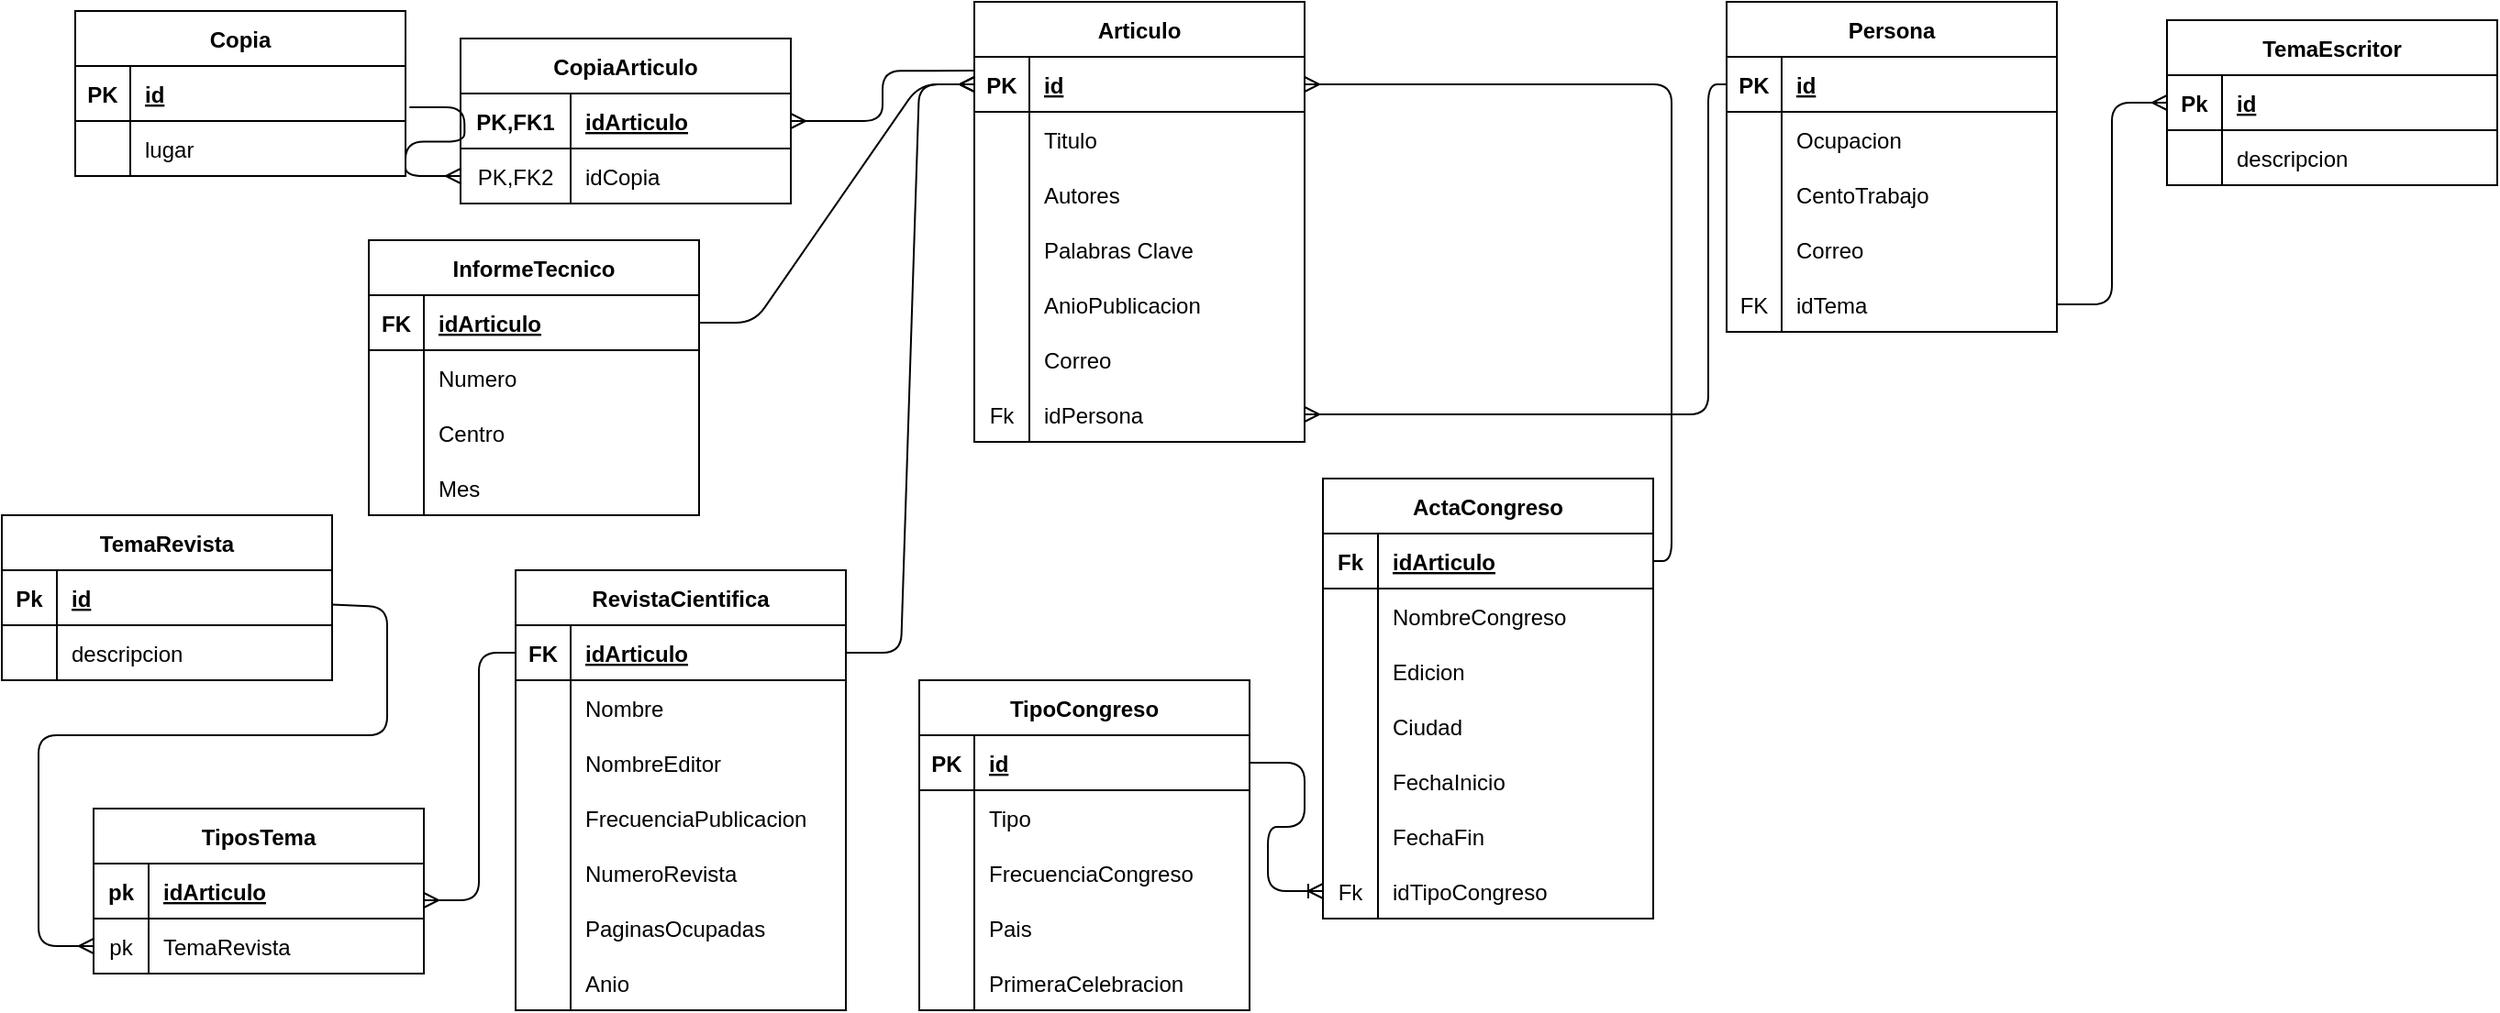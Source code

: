 <mxfile version="14.4.3" type="device"><diagram id="6yNn-gwP9U5N-TmeLgCC" name="Page-1"><mxGraphModel dx="1529" dy="793" grid="1" gridSize="10" guides="1" tooltips="1" connect="1" arrows="1" fold="1" page="1" pageScale="1" pageWidth="827" pageHeight="1169" math="0" shadow="0"><root><mxCell id="0"/><mxCell id="1" parent="0"/><mxCell id="gAGsZ-pXyZWTc2a7Zy4--1" value="Copia" style="shape=table;startSize=30;container=1;collapsible=1;childLayout=tableLayout;fixedRows=1;rowLines=0;fontStyle=1;align=center;resizeLast=1;" parent="1" vertex="1"><mxGeometry x="-60" y="85" width="180" height="90" as="geometry"/></mxCell><mxCell id="gAGsZ-pXyZWTc2a7Zy4--2" value="" style="shape=partialRectangle;collapsible=0;dropTarget=0;pointerEvents=0;fillColor=none;top=0;left=0;bottom=1;right=0;points=[[0,0.5],[1,0.5]];portConstraint=eastwest;" parent="gAGsZ-pXyZWTc2a7Zy4--1" vertex="1"><mxGeometry y="30" width="180" height="30" as="geometry"/></mxCell><mxCell id="gAGsZ-pXyZWTc2a7Zy4--3" value="PK" style="shape=partialRectangle;connectable=0;fillColor=none;top=0;left=0;bottom=0;right=0;fontStyle=1;overflow=hidden;" parent="gAGsZ-pXyZWTc2a7Zy4--2" vertex="1"><mxGeometry width="30" height="30" as="geometry"/></mxCell><mxCell id="gAGsZ-pXyZWTc2a7Zy4--4" value="id" style="shape=partialRectangle;connectable=0;fillColor=none;top=0;left=0;bottom=0;right=0;align=left;spacingLeft=6;fontStyle=5;overflow=hidden;" parent="gAGsZ-pXyZWTc2a7Zy4--2" vertex="1"><mxGeometry x="30" width="150" height="30" as="geometry"/></mxCell><mxCell id="gAGsZ-pXyZWTc2a7Zy4--5" value="" style="shape=partialRectangle;collapsible=0;dropTarget=0;pointerEvents=0;fillColor=none;top=0;left=0;bottom=0;right=0;points=[[0,0.5],[1,0.5]];portConstraint=eastwest;" parent="gAGsZ-pXyZWTc2a7Zy4--1" vertex="1"><mxGeometry y="60" width="180" height="30" as="geometry"/></mxCell><mxCell id="gAGsZ-pXyZWTc2a7Zy4--6" value="" style="shape=partialRectangle;connectable=0;fillColor=none;top=0;left=0;bottom=0;right=0;editable=1;overflow=hidden;" parent="gAGsZ-pXyZWTc2a7Zy4--5" vertex="1"><mxGeometry width="30" height="30" as="geometry"/></mxCell><mxCell id="gAGsZ-pXyZWTc2a7Zy4--7" value="lugar" style="shape=partialRectangle;connectable=0;fillColor=none;top=0;left=0;bottom=0;right=0;align=left;spacingLeft=6;overflow=hidden;" parent="gAGsZ-pXyZWTc2a7Zy4--5" vertex="1"><mxGeometry x="30" width="150" height="30" as="geometry"/></mxCell><mxCell id="gAGsZ-pXyZWTc2a7Zy4--27" value="Articulo" style="shape=table;startSize=30;container=1;collapsible=1;childLayout=tableLayout;fixedRows=1;rowLines=0;fontStyle=1;align=center;resizeLast=1;" parent="1" vertex="1"><mxGeometry x="430" y="80" width="180" height="240" as="geometry"/></mxCell><mxCell id="gAGsZ-pXyZWTc2a7Zy4--28" value="" style="shape=partialRectangle;collapsible=0;dropTarget=0;pointerEvents=0;fillColor=none;top=0;left=0;bottom=1;right=0;points=[[0,0.5],[1,0.5]];portConstraint=eastwest;" parent="gAGsZ-pXyZWTc2a7Zy4--27" vertex="1"><mxGeometry y="30" width="180" height="30" as="geometry"/></mxCell><mxCell id="gAGsZ-pXyZWTc2a7Zy4--29" value="PK" style="shape=partialRectangle;connectable=0;fillColor=none;top=0;left=0;bottom=0;right=0;fontStyle=1;overflow=hidden;" parent="gAGsZ-pXyZWTc2a7Zy4--28" vertex="1"><mxGeometry width="30" height="30" as="geometry"/></mxCell><mxCell id="gAGsZ-pXyZWTc2a7Zy4--30" value="id" style="shape=partialRectangle;connectable=0;fillColor=none;top=0;left=0;bottom=0;right=0;align=left;spacingLeft=6;fontStyle=5;overflow=hidden;" parent="gAGsZ-pXyZWTc2a7Zy4--28" vertex="1"><mxGeometry x="30" width="150" height="30" as="geometry"/></mxCell><mxCell id="gAGsZ-pXyZWTc2a7Zy4--31" value="" style="shape=partialRectangle;collapsible=0;dropTarget=0;pointerEvents=0;fillColor=none;top=0;left=0;bottom=0;right=0;points=[[0,0.5],[1,0.5]];portConstraint=eastwest;" parent="gAGsZ-pXyZWTc2a7Zy4--27" vertex="1"><mxGeometry y="60" width="180" height="30" as="geometry"/></mxCell><mxCell id="gAGsZ-pXyZWTc2a7Zy4--32" value="" style="shape=partialRectangle;connectable=0;fillColor=none;top=0;left=0;bottom=0;right=0;editable=1;overflow=hidden;" parent="gAGsZ-pXyZWTc2a7Zy4--31" vertex="1"><mxGeometry width="30" height="30" as="geometry"/></mxCell><mxCell id="gAGsZ-pXyZWTc2a7Zy4--33" value="Titulo" style="shape=partialRectangle;connectable=0;fillColor=none;top=0;left=0;bottom=0;right=0;align=left;spacingLeft=6;overflow=hidden;" parent="gAGsZ-pXyZWTc2a7Zy4--31" vertex="1"><mxGeometry x="30" width="150" height="30" as="geometry"/></mxCell><mxCell id="gAGsZ-pXyZWTc2a7Zy4--34" value="" style="shape=partialRectangle;collapsible=0;dropTarget=0;pointerEvents=0;fillColor=none;top=0;left=0;bottom=0;right=0;points=[[0,0.5],[1,0.5]];portConstraint=eastwest;" parent="gAGsZ-pXyZWTc2a7Zy4--27" vertex="1"><mxGeometry y="90" width="180" height="30" as="geometry"/></mxCell><mxCell id="gAGsZ-pXyZWTc2a7Zy4--35" value="" style="shape=partialRectangle;connectable=0;fillColor=none;top=0;left=0;bottom=0;right=0;editable=1;overflow=hidden;" parent="gAGsZ-pXyZWTc2a7Zy4--34" vertex="1"><mxGeometry width="30" height="30" as="geometry"/></mxCell><mxCell id="gAGsZ-pXyZWTc2a7Zy4--36" value="Autores" style="shape=partialRectangle;connectable=0;fillColor=none;top=0;left=0;bottom=0;right=0;align=left;spacingLeft=6;overflow=hidden;" parent="gAGsZ-pXyZWTc2a7Zy4--34" vertex="1"><mxGeometry x="30" width="150" height="30" as="geometry"/></mxCell><mxCell id="gAGsZ-pXyZWTc2a7Zy4--37" value="" style="shape=partialRectangle;collapsible=0;dropTarget=0;pointerEvents=0;fillColor=none;top=0;left=0;bottom=0;right=0;points=[[0,0.5],[1,0.5]];portConstraint=eastwest;" parent="gAGsZ-pXyZWTc2a7Zy4--27" vertex="1"><mxGeometry y="120" width="180" height="30" as="geometry"/></mxCell><mxCell id="gAGsZ-pXyZWTc2a7Zy4--38" value="" style="shape=partialRectangle;connectable=0;fillColor=none;top=0;left=0;bottom=0;right=0;editable=1;overflow=hidden;" parent="gAGsZ-pXyZWTc2a7Zy4--37" vertex="1"><mxGeometry width="30" height="30" as="geometry"/></mxCell><object label="Palabras Clave" BOIKOT="" id="gAGsZ-pXyZWTc2a7Zy4--39"><mxCell style="shape=partialRectangle;connectable=0;fillColor=none;top=0;left=0;bottom=0;right=0;align=left;spacingLeft=6;overflow=hidden;" parent="gAGsZ-pXyZWTc2a7Zy4--37" vertex="1"><mxGeometry x="30" width="150" height="30" as="geometry"/></mxCell></object><mxCell id="gAGsZ-pXyZWTc2a7Zy4--47" value="" style="shape=partialRectangle;collapsible=0;dropTarget=0;pointerEvents=0;fillColor=none;top=0;left=0;bottom=0;right=0;points=[[0,0.5],[1,0.5]];portConstraint=eastwest;" parent="gAGsZ-pXyZWTc2a7Zy4--27" vertex="1"><mxGeometry y="150" width="180" height="30" as="geometry"/></mxCell><mxCell id="gAGsZ-pXyZWTc2a7Zy4--48" value="" style="shape=partialRectangle;connectable=0;fillColor=none;top=0;left=0;bottom=0;right=0;editable=1;overflow=hidden;" parent="gAGsZ-pXyZWTc2a7Zy4--47" vertex="1"><mxGeometry width="30" height="30" as="geometry"/></mxCell><object label="AnioPublicacion" BOIKOT="" id="gAGsZ-pXyZWTc2a7Zy4--49"><mxCell style="shape=partialRectangle;connectable=0;fillColor=none;top=0;left=0;bottom=0;right=0;align=left;spacingLeft=6;overflow=hidden;" parent="gAGsZ-pXyZWTc2a7Zy4--47" vertex="1"><mxGeometry x="30" width="150" height="30" as="geometry"/></mxCell></object><mxCell id="gAGsZ-pXyZWTc2a7Zy4--50" value="" style="shape=partialRectangle;collapsible=0;dropTarget=0;pointerEvents=0;fillColor=none;top=0;left=0;bottom=0;right=0;points=[[0,0.5],[1,0.5]];portConstraint=eastwest;" parent="gAGsZ-pXyZWTc2a7Zy4--27" vertex="1"><mxGeometry y="180" width="180" height="30" as="geometry"/></mxCell><mxCell id="gAGsZ-pXyZWTc2a7Zy4--51" value="" style="shape=partialRectangle;connectable=0;fillColor=none;top=0;left=0;bottom=0;right=0;editable=1;overflow=hidden;" parent="gAGsZ-pXyZWTc2a7Zy4--50" vertex="1"><mxGeometry width="30" height="30" as="geometry"/></mxCell><object label="Correo" BOIKOT="" id="gAGsZ-pXyZWTc2a7Zy4--52"><mxCell style="shape=partialRectangle;connectable=0;fillColor=none;top=0;left=0;bottom=0;right=0;align=left;spacingLeft=6;overflow=hidden;" parent="gAGsZ-pXyZWTc2a7Zy4--50" vertex="1"><mxGeometry x="30" width="150" height="30" as="geometry"/></mxCell></object><mxCell id="gAGsZ-pXyZWTc2a7Zy4--53" value="" style="shape=partialRectangle;collapsible=0;dropTarget=0;pointerEvents=0;fillColor=none;top=0;left=0;bottom=0;right=0;points=[[0,0.5],[1,0.5]];portConstraint=eastwest;" parent="gAGsZ-pXyZWTc2a7Zy4--27" vertex="1"><mxGeometry y="210" width="180" height="30" as="geometry"/></mxCell><mxCell id="gAGsZ-pXyZWTc2a7Zy4--54" value="Fk" style="shape=partialRectangle;connectable=0;fillColor=none;top=0;left=0;bottom=0;right=0;editable=1;overflow=hidden;" parent="gAGsZ-pXyZWTc2a7Zy4--53" vertex="1"><mxGeometry width="30" height="30" as="geometry"/></mxCell><object label="idPersona" BOIKOT="" id="gAGsZ-pXyZWTc2a7Zy4--55"><mxCell style="shape=partialRectangle;connectable=0;fillColor=none;top=0;left=0;bottom=0;right=0;align=left;spacingLeft=6;overflow=hidden;" parent="gAGsZ-pXyZWTc2a7Zy4--53" vertex="1"><mxGeometry x="30" width="150" height="30" as="geometry"/></mxCell></object><mxCell id="gAGsZ-pXyZWTc2a7Zy4--57" value="ActaCongreso" style="shape=table;startSize=30;container=1;collapsible=1;childLayout=tableLayout;fixedRows=1;rowLines=0;fontStyle=1;align=center;resizeLast=1;" parent="1" vertex="1"><mxGeometry x="620" y="340" width="180" height="240" as="geometry"/></mxCell><mxCell id="gAGsZ-pXyZWTc2a7Zy4--58" value="" style="shape=partialRectangle;collapsible=0;dropTarget=0;pointerEvents=0;fillColor=none;top=0;left=0;bottom=1;right=0;points=[[0,0.5],[1,0.5]];portConstraint=eastwest;" parent="gAGsZ-pXyZWTc2a7Zy4--57" vertex="1"><mxGeometry y="30" width="180" height="30" as="geometry"/></mxCell><mxCell id="gAGsZ-pXyZWTc2a7Zy4--59" value="Fk" style="shape=partialRectangle;connectable=0;fillColor=none;top=0;left=0;bottom=0;right=0;fontStyle=1;overflow=hidden;" parent="gAGsZ-pXyZWTc2a7Zy4--58" vertex="1"><mxGeometry width="30" height="30" as="geometry"/></mxCell><mxCell id="gAGsZ-pXyZWTc2a7Zy4--60" value="idArticulo" style="shape=partialRectangle;connectable=0;fillColor=none;top=0;left=0;bottom=0;right=0;align=left;spacingLeft=6;fontStyle=5;overflow=hidden;" parent="gAGsZ-pXyZWTc2a7Zy4--58" vertex="1"><mxGeometry x="30" width="150" height="30" as="geometry"/></mxCell><mxCell id="gAGsZ-pXyZWTc2a7Zy4--61" value="" style="shape=partialRectangle;collapsible=0;dropTarget=0;pointerEvents=0;fillColor=none;top=0;left=0;bottom=0;right=0;points=[[0,0.5],[1,0.5]];portConstraint=eastwest;" parent="gAGsZ-pXyZWTc2a7Zy4--57" vertex="1"><mxGeometry y="60" width="180" height="30" as="geometry"/></mxCell><mxCell id="gAGsZ-pXyZWTc2a7Zy4--62" value="" style="shape=partialRectangle;connectable=0;fillColor=none;top=0;left=0;bottom=0;right=0;editable=1;overflow=hidden;" parent="gAGsZ-pXyZWTc2a7Zy4--61" vertex="1"><mxGeometry width="30" height="30" as="geometry"/></mxCell><mxCell id="gAGsZ-pXyZWTc2a7Zy4--63" value="NombreCongreso" style="shape=partialRectangle;connectable=0;fillColor=none;top=0;left=0;bottom=0;right=0;align=left;spacingLeft=6;overflow=hidden;" parent="gAGsZ-pXyZWTc2a7Zy4--61" vertex="1"><mxGeometry x="30" width="150" height="30" as="geometry"/></mxCell><mxCell id="gAGsZ-pXyZWTc2a7Zy4--64" value="" style="shape=partialRectangle;collapsible=0;dropTarget=0;pointerEvents=0;fillColor=none;top=0;left=0;bottom=0;right=0;points=[[0,0.5],[1,0.5]];portConstraint=eastwest;" parent="gAGsZ-pXyZWTc2a7Zy4--57" vertex="1"><mxGeometry y="90" width="180" height="30" as="geometry"/></mxCell><mxCell id="gAGsZ-pXyZWTc2a7Zy4--65" value="" style="shape=partialRectangle;connectable=0;fillColor=none;top=0;left=0;bottom=0;right=0;editable=1;overflow=hidden;" parent="gAGsZ-pXyZWTc2a7Zy4--64" vertex="1"><mxGeometry width="30" height="30" as="geometry"/></mxCell><mxCell id="gAGsZ-pXyZWTc2a7Zy4--66" value="Edicion" style="shape=partialRectangle;connectable=0;fillColor=none;top=0;left=0;bottom=0;right=0;align=left;spacingLeft=6;overflow=hidden;" parent="gAGsZ-pXyZWTc2a7Zy4--64" vertex="1"><mxGeometry x="30" width="150" height="30" as="geometry"/></mxCell><mxCell id="gAGsZ-pXyZWTc2a7Zy4--67" value="" style="shape=partialRectangle;collapsible=0;dropTarget=0;pointerEvents=0;fillColor=none;top=0;left=0;bottom=0;right=0;points=[[0,0.5],[1,0.5]];portConstraint=eastwest;" parent="gAGsZ-pXyZWTc2a7Zy4--57" vertex="1"><mxGeometry y="120" width="180" height="30" as="geometry"/></mxCell><mxCell id="gAGsZ-pXyZWTc2a7Zy4--68" value="" style="shape=partialRectangle;connectable=0;fillColor=none;top=0;left=0;bottom=0;right=0;editable=1;overflow=hidden;" parent="gAGsZ-pXyZWTc2a7Zy4--67" vertex="1"><mxGeometry width="30" height="30" as="geometry"/></mxCell><object label="Ciudad" BOIKOT="" id="gAGsZ-pXyZWTc2a7Zy4--69"><mxCell style="shape=partialRectangle;connectable=0;fillColor=none;top=0;left=0;bottom=0;right=0;align=left;spacingLeft=6;overflow=hidden;" parent="gAGsZ-pXyZWTc2a7Zy4--67" vertex="1"><mxGeometry x="30" width="150" height="30" as="geometry"/></mxCell></object><mxCell id="gAGsZ-pXyZWTc2a7Zy4--70" value="" style="shape=partialRectangle;collapsible=0;dropTarget=0;pointerEvents=0;fillColor=none;top=0;left=0;bottom=0;right=0;points=[[0,0.5],[1,0.5]];portConstraint=eastwest;" parent="gAGsZ-pXyZWTc2a7Zy4--57" vertex="1"><mxGeometry y="150" width="180" height="30" as="geometry"/></mxCell><mxCell id="gAGsZ-pXyZWTc2a7Zy4--71" value="" style="shape=partialRectangle;connectable=0;fillColor=none;top=0;left=0;bottom=0;right=0;editable=1;overflow=hidden;" parent="gAGsZ-pXyZWTc2a7Zy4--70" vertex="1"><mxGeometry width="30" height="30" as="geometry"/></mxCell><object label="FechaInicio" BOIKOT="" id="gAGsZ-pXyZWTc2a7Zy4--72"><mxCell style="shape=partialRectangle;connectable=0;fillColor=none;top=0;left=0;bottom=0;right=0;align=left;spacingLeft=6;overflow=hidden;" parent="gAGsZ-pXyZWTc2a7Zy4--70" vertex="1"><mxGeometry x="30" width="150" height="30" as="geometry"/></mxCell></object><mxCell id="gAGsZ-pXyZWTc2a7Zy4--73" value="" style="shape=partialRectangle;collapsible=0;dropTarget=0;pointerEvents=0;fillColor=none;top=0;left=0;bottom=0;right=0;points=[[0,0.5],[1,0.5]];portConstraint=eastwest;" parent="gAGsZ-pXyZWTc2a7Zy4--57" vertex="1"><mxGeometry y="180" width="180" height="30" as="geometry"/></mxCell><mxCell id="gAGsZ-pXyZWTc2a7Zy4--74" value="" style="shape=partialRectangle;connectable=0;fillColor=none;top=0;left=0;bottom=0;right=0;editable=1;overflow=hidden;" parent="gAGsZ-pXyZWTc2a7Zy4--73" vertex="1"><mxGeometry width="30" height="30" as="geometry"/></mxCell><object label="FechaFin" BOIKOT="" id="gAGsZ-pXyZWTc2a7Zy4--75"><mxCell style="shape=partialRectangle;connectable=0;fillColor=none;top=0;left=0;bottom=0;right=0;align=left;spacingLeft=6;overflow=hidden;" parent="gAGsZ-pXyZWTc2a7Zy4--73" vertex="1"><mxGeometry x="30" width="150" height="30" as="geometry"/></mxCell></object><mxCell id="gAGsZ-pXyZWTc2a7Zy4--76" value="" style="shape=partialRectangle;collapsible=0;dropTarget=0;pointerEvents=0;fillColor=none;top=0;left=0;bottom=0;right=0;points=[[0,0.5],[1,0.5]];portConstraint=eastwest;" parent="gAGsZ-pXyZWTc2a7Zy4--57" vertex="1"><mxGeometry y="210" width="180" height="30" as="geometry"/></mxCell><mxCell id="gAGsZ-pXyZWTc2a7Zy4--77" value="Fk" style="shape=partialRectangle;connectable=0;fillColor=none;top=0;left=0;bottom=0;right=0;editable=1;overflow=hidden;" parent="gAGsZ-pXyZWTc2a7Zy4--76" vertex="1"><mxGeometry width="30" height="30" as="geometry"/></mxCell><object label="idTipoCongreso" BOIKOT="" id="gAGsZ-pXyZWTc2a7Zy4--78"><mxCell style="shape=partialRectangle;connectable=0;fillColor=none;top=0;left=0;bottom=0;right=0;align=left;spacingLeft=6;overflow=hidden;" parent="gAGsZ-pXyZWTc2a7Zy4--76" vertex="1"><mxGeometry x="30" width="150" height="30" as="geometry"/></mxCell></object><mxCell id="gAGsZ-pXyZWTc2a7Zy4--79" value="TipoCongreso" style="shape=table;startSize=30;container=1;collapsible=1;childLayout=tableLayout;fixedRows=1;rowLines=0;fontStyle=1;align=center;resizeLast=1;" parent="1" vertex="1"><mxGeometry x="400" y="450" width="180" height="180" as="geometry"/></mxCell><mxCell id="gAGsZ-pXyZWTc2a7Zy4--80" value="" style="shape=partialRectangle;collapsible=0;dropTarget=0;pointerEvents=0;fillColor=none;top=0;left=0;bottom=1;right=0;points=[[0,0.5],[1,0.5]];portConstraint=eastwest;" parent="gAGsZ-pXyZWTc2a7Zy4--79" vertex="1"><mxGeometry y="30" width="180" height="30" as="geometry"/></mxCell><mxCell id="gAGsZ-pXyZWTc2a7Zy4--81" value="PK" style="shape=partialRectangle;connectable=0;fillColor=none;top=0;left=0;bottom=0;right=0;fontStyle=1;overflow=hidden;" parent="gAGsZ-pXyZWTc2a7Zy4--80" vertex="1"><mxGeometry width="30" height="30" as="geometry"/></mxCell><mxCell id="gAGsZ-pXyZWTc2a7Zy4--82" value="id" style="shape=partialRectangle;connectable=0;fillColor=none;top=0;left=0;bottom=0;right=0;align=left;spacingLeft=6;fontStyle=5;overflow=hidden;" parent="gAGsZ-pXyZWTc2a7Zy4--80" vertex="1"><mxGeometry x="30" width="150" height="30" as="geometry"/></mxCell><mxCell id="gAGsZ-pXyZWTc2a7Zy4--83" value="" style="shape=partialRectangle;collapsible=0;dropTarget=0;pointerEvents=0;fillColor=none;top=0;left=0;bottom=0;right=0;points=[[0,0.5],[1,0.5]];portConstraint=eastwest;" parent="gAGsZ-pXyZWTc2a7Zy4--79" vertex="1"><mxGeometry y="60" width="180" height="30" as="geometry"/></mxCell><mxCell id="gAGsZ-pXyZWTc2a7Zy4--84" value="" style="shape=partialRectangle;connectable=0;fillColor=none;top=0;left=0;bottom=0;right=0;editable=1;overflow=hidden;" parent="gAGsZ-pXyZWTc2a7Zy4--83" vertex="1"><mxGeometry width="30" height="30" as="geometry"/></mxCell><mxCell id="gAGsZ-pXyZWTc2a7Zy4--85" value="Tipo" style="shape=partialRectangle;connectable=0;fillColor=none;top=0;left=0;bottom=0;right=0;align=left;spacingLeft=6;overflow=hidden;" parent="gAGsZ-pXyZWTc2a7Zy4--83" vertex="1"><mxGeometry x="30" width="150" height="30" as="geometry"/></mxCell><mxCell id="gAGsZ-pXyZWTc2a7Zy4--86" value="" style="shape=partialRectangle;collapsible=0;dropTarget=0;pointerEvents=0;fillColor=none;top=0;left=0;bottom=0;right=0;points=[[0,0.5],[1,0.5]];portConstraint=eastwest;" parent="gAGsZ-pXyZWTc2a7Zy4--79" vertex="1"><mxGeometry y="90" width="180" height="30" as="geometry"/></mxCell><mxCell id="gAGsZ-pXyZWTc2a7Zy4--87" value="" style="shape=partialRectangle;connectable=0;fillColor=none;top=0;left=0;bottom=0;right=0;editable=1;overflow=hidden;" parent="gAGsZ-pXyZWTc2a7Zy4--86" vertex="1"><mxGeometry width="30" height="30" as="geometry"/></mxCell><mxCell id="gAGsZ-pXyZWTc2a7Zy4--88" value="FrecuenciaCongreso" style="shape=partialRectangle;connectable=0;fillColor=none;top=0;left=0;bottom=0;right=0;align=left;spacingLeft=6;overflow=hidden;" parent="gAGsZ-pXyZWTc2a7Zy4--86" vertex="1"><mxGeometry x="30" width="150" height="30" as="geometry"/></mxCell><mxCell id="gAGsZ-pXyZWTc2a7Zy4--89" value="" style="shape=partialRectangle;collapsible=0;dropTarget=0;pointerEvents=0;fillColor=none;top=0;left=0;bottom=0;right=0;points=[[0,0.5],[1,0.5]];portConstraint=eastwest;" parent="gAGsZ-pXyZWTc2a7Zy4--79" vertex="1"><mxGeometry y="120" width="180" height="30" as="geometry"/></mxCell><mxCell id="gAGsZ-pXyZWTc2a7Zy4--90" value="" style="shape=partialRectangle;connectable=0;fillColor=none;top=0;left=0;bottom=0;right=0;editable=1;overflow=hidden;" parent="gAGsZ-pXyZWTc2a7Zy4--89" vertex="1"><mxGeometry width="30" height="30" as="geometry"/></mxCell><object label="Pais" BOIKOT="" id="gAGsZ-pXyZWTc2a7Zy4--91"><mxCell style="shape=partialRectangle;connectable=0;fillColor=none;top=0;left=0;bottom=0;right=0;align=left;spacingLeft=6;overflow=hidden;" parent="gAGsZ-pXyZWTc2a7Zy4--89" vertex="1"><mxGeometry x="30" width="150" height="30" as="geometry"/></mxCell></object><mxCell id="gAGsZ-pXyZWTc2a7Zy4--92" value="" style="shape=partialRectangle;collapsible=0;dropTarget=0;pointerEvents=0;fillColor=none;top=0;left=0;bottom=0;right=0;points=[[0,0.5],[1,0.5]];portConstraint=eastwest;" parent="gAGsZ-pXyZWTc2a7Zy4--79" vertex="1"><mxGeometry y="150" width="180" height="30" as="geometry"/></mxCell><mxCell id="gAGsZ-pXyZWTc2a7Zy4--93" value="" style="shape=partialRectangle;connectable=0;fillColor=none;top=0;left=0;bottom=0;right=0;editable=1;overflow=hidden;" parent="gAGsZ-pXyZWTc2a7Zy4--92" vertex="1"><mxGeometry width="30" height="30" as="geometry"/></mxCell><object label="PrimeraCelebracion" BOIKOT="" id="gAGsZ-pXyZWTc2a7Zy4--94"><mxCell style="shape=partialRectangle;connectable=0;fillColor=none;top=0;left=0;bottom=0;right=0;align=left;spacingLeft=6;overflow=hidden;" parent="gAGsZ-pXyZWTc2a7Zy4--92" vertex="1"><mxGeometry x="30" width="150" height="30" as="geometry"/></mxCell></object><mxCell id="gAGsZ-pXyZWTc2a7Zy4--102" value="" style="edgeStyle=entityRelationEdgeStyle;fontSize=12;html=1;endArrow=ERoneToMany;exitX=1;exitY=0.5;exitDx=0;exitDy=0;entryX=0;entryY=0.5;entryDx=0;entryDy=0;" parent="1" source="gAGsZ-pXyZWTc2a7Zy4--80" target="gAGsZ-pXyZWTc2a7Zy4--76" edge="1"><mxGeometry width="100" height="100" relative="1" as="geometry"><mxPoint x="360" y="680" as="sourcePoint"/><mxPoint x="460" y="580" as="targetPoint"/></mxGeometry></mxCell><mxCell id="gAGsZ-pXyZWTc2a7Zy4--103" value="RevistaCientifica" style="shape=table;startSize=30;container=1;collapsible=1;childLayout=tableLayout;fixedRows=1;rowLines=0;fontStyle=1;align=center;resizeLast=1;" parent="1" vertex="1"><mxGeometry x="180" y="390" width="180" height="240" as="geometry"/></mxCell><mxCell id="gAGsZ-pXyZWTc2a7Zy4--104" value="" style="shape=partialRectangle;collapsible=0;dropTarget=0;pointerEvents=0;fillColor=none;top=0;left=0;bottom=1;right=0;points=[[0,0.5],[1,0.5]];portConstraint=eastwest;" parent="gAGsZ-pXyZWTc2a7Zy4--103" vertex="1"><mxGeometry y="30" width="180" height="30" as="geometry"/></mxCell><mxCell id="gAGsZ-pXyZWTc2a7Zy4--105" value="FK" style="shape=partialRectangle;connectable=0;fillColor=none;top=0;left=0;bottom=0;right=0;fontStyle=1;overflow=hidden;" parent="gAGsZ-pXyZWTc2a7Zy4--104" vertex="1"><mxGeometry width="30" height="30" as="geometry"/></mxCell><mxCell id="gAGsZ-pXyZWTc2a7Zy4--106" value="idArticulo" style="shape=partialRectangle;connectable=0;fillColor=none;top=0;left=0;bottom=0;right=0;align=left;spacingLeft=6;fontStyle=5;overflow=hidden;" parent="gAGsZ-pXyZWTc2a7Zy4--104" vertex="1"><mxGeometry x="30" width="150" height="30" as="geometry"/></mxCell><mxCell id="gAGsZ-pXyZWTc2a7Zy4--107" value="" style="shape=partialRectangle;collapsible=0;dropTarget=0;pointerEvents=0;fillColor=none;top=0;left=0;bottom=0;right=0;points=[[0,0.5],[1,0.5]];portConstraint=eastwest;" parent="gAGsZ-pXyZWTc2a7Zy4--103" vertex="1"><mxGeometry y="60" width="180" height="30" as="geometry"/></mxCell><mxCell id="gAGsZ-pXyZWTc2a7Zy4--108" value="" style="shape=partialRectangle;connectable=0;fillColor=none;top=0;left=0;bottom=0;right=0;editable=1;overflow=hidden;" parent="gAGsZ-pXyZWTc2a7Zy4--107" vertex="1"><mxGeometry width="30" height="30" as="geometry"/></mxCell><mxCell id="gAGsZ-pXyZWTc2a7Zy4--109" value="Nombre" style="shape=partialRectangle;connectable=0;fillColor=none;top=0;left=0;bottom=0;right=0;align=left;spacingLeft=6;overflow=hidden;" parent="gAGsZ-pXyZWTc2a7Zy4--107" vertex="1"><mxGeometry x="30" width="150" height="30" as="geometry"/></mxCell><mxCell id="gAGsZ-pXyZWTc2a7Zy4--110" value="" style="shape=partialRectangle;collapsible=0;dropTarget=0;pointerEvents=0;fillColor=none;top=0;left=0;bottom=0;right=0;points=[[0,0.5],[1,0.5]];portConstraint=eastwest;" parent="gAGsZ-pXyZWTc2a7Zy4--103" vertex="1"><mxGeometry y="90" width="180" height="30" as="geometry"/></mxCell><mxCell id="gAGsZ-pXyZWTc2a7Zy4--111" value="" style="shape=partialRectangle;connectable=0;fillColor=none;top=0;left=0;bottom=0;right=0;editable=1;overflow=hidden;" parent="gAGsZ-pXyZWTc2a7Zy4--110" vertex="1"><mxGeometry width="30" height="30" as="geometry"/></mxCell><mxCell id="gAGsZ-pXyZWTc2a7Zy4--112" value="NombreEditor" style="shape=partialRectangle;connectable=0;fillColor=none;top=0;left=0;bottom=0;right=0;align=left;spacingLeft=6;overflow=hidden;" parent="gAGsZ-pXyZWTc2a7Zy4--110" vertex="1"><mxGeometry x="30" width="150" height="30" as="geometry"/></mxCell><mxCell id="gAGsZ-pXyZWTc2a7Zy4--113" value="" style="shape=partialRectangle;collapsible=0;dropTarget=0;pointerEvents=0;fillColor=none;top=0;left=0;bottom=0;right=0;points=[[0,0.5],[1,0.5]];portConstraint=eastwest;" parent="gAGsZ-pXyZWTc2a7Zy4--103" vertex="1"><mxGeometry y="120" width="180" height="30" as="geometry"/></mxCell><mxCell id="gAGsZ-pXyZWTc2a7Zy4--114" value="" style="shape=partialRectangle;connectable=0;fillColor=none;top=0;left=0;bottom=0;right=0;editable=1;overflow=hidden;" parent="gAGsZ-pXyZWTc2a7Zy4--113" vertex="1"><mxGeometry width="30" height="30" as="geometry"/></mxCell><object label="FrecuenciaPublicacion" BOIKOT="" id="gAGsZ-pXyZWTc2a7Zy4--115"><mxCell style="shape=partialRectangle;connectable=0;fillColor=none;top=0;left=0;bottom=0;right=0;align=left;spacingLeft=6;overflow=hidden;" parent="gAGsZ-pXyZWTc2a7Zy4--113" vertex="1"><mxGeometry x="30" width="150" height="30" as="geometry"/></mxCell></object><mxCell id="gAGsZ-pXyZWTc2a7Zy4--116" value="" style="shape=partialRectangle;collapsible=0;dropTarget=0;pointerEvents=0;fillColor=none;top=0;left=0;bottom=0;right=0;points=[[0,0.5],[1,0.5]];portConstraint=eastwest;" parent="gAGsZ-pXyZWTc2a7Zy4--103" vertex="1"><mxGeometry y="150" width="180" height="30" as="geometry"/></mxCell><mxCell id="gAGsZ-pXyZWTc2a7Zy4--117" value="" style="shape=partialRectangle;connectable=0;fillColor=none;top=0;left=0;bottom=0;right=0;editable=1;overflow=hidden;" parent="gAGsZ-pXyZWTc2a7Zy4--116" vertex="1"><mxGeometry width="30" height="30" as="geometry"/></mxCell><object label="NumeroRevista" BOIKOT="" id="gAGsZ-pXyZWTc2a7Zy4--118"><mxCell style="shape=partialRectangle;connectable=0;fillColor=none;top=0;left=0;bottom=0;right=0;align=left;spacingLeft=6;overflow=hidden;" parent="gAGsZ-pXyZWTc2a7Zy4--116" vertex="1"><mxGeometry x="30" width="150" height="30" as="geometry"/></mxCell></object><mxCell id="gAGsZ-pXyZWTc2a7Zy4--119" value="" style="shape=partialRectangle;collapsible=0;dropTarget=0;pointerEvents=0;fillColor=none;top=0;left=0;bottom=0;right=0;points=[[0,0.5],[1,0.5]];portConstraint=eastwest;" parent="gAGsZ-pXyZWTc2a7Zy4--103" vertex="1"><mxGeometry y="180" width="180" height="30" as="geometry"/></mxCell><mxCell id="gAGsZ-pXyZWTc2a7Zy4--120" value="" style="shape=partialRectangle;connectable=0;fillColor=none;top=0;left=0;bottom=0;right=0;editable=1;overflow=hidden;" parent="gAGsZ-pXyZWTc2a7Zy4--119" vertex="1"><mxGeometry width="30" height="30" as="geometry"/></mxCell><object label="PaginasOcupadas" BOIKOT="" id="gAGsZ-pXyZWTc2a7Zy4--121"><mxCell style="shape=partialRectangle;connectable=0;fillColor=none;top=0;left=0;bottom=0;right=0;align=left;spacingLeft=6;overflow=hidden;" parent="gAGsZ-pXyZWTc2a7Zy4--119" vertex="1"><mxGeometry x="30" width="150" height="30" as="geometry"/></mxCell></object><mxCell id="gAGsZ-pXyZWTc2a7Zy4--122" value="" style="shape=partialRectangle;collapsible=0;dropTarget=0;pointerEvents=0;fillColor=none;top=0;left=0;bottom=0;right=0;points=[[0,0.5],[1,0.5]];portConstraint=eastwest;" parent="gAGsZ-pXyZWTc2a7Zy4--103" vertex="1"><mxGeometry y="210" width="180" height="30" as="geometry"/></mxCell><mxCell id="gAGsZ-pXyZWTc2a7Zy4--123" value="" style="shape=partialRectangle;connectable=0;fillColor=none;top=0;left=0;bottom=0;right=0;editable=1;overflow=hidden;" parent="gAGsZ-pXyZWTc2a7Zy4--122" vertex="1"><mxGeometry width="30" height="30" as="geometry"/></mxCell><object label="Anio" BOIKOT="" id="gAGsZ-pXyZWTc2a7Zy4--124"><mxCell style="shape=partialRectangle;connectable=0;fillColor=none;top=0;left=0;bottom=0;right=0;align=left;spacingLeft=6;overflow=hidden;" parent="gAGsZ-pXyZWTc2a7Zy4--122" vertex="1"><mxGeometry x="30" width="150" height="30" as="geometry"/></mxCell></object><mxCell id="gAGsZ-pXyZWTc2a7Zy4--147" value="InformeTecnico" style="shape=table;startSize=30;container=1;collapsible=1;childLayout=tableLayout;fixedRows=1;rowLines=0;fontStyle=1;align=center;resizeLast=1;" parent="1" vertex="1"><mxGeometry x="100" y="210" width="180" height="150" as="geometry"/></mxCell><mxCell id="gAGsZ-pXyZWTc2a7Zy4--148" value="" style="shape=partialRectangle;collapsible=0;dropTarget=0;pointerEvents=0;fillColor=none;top=0;left=0;bottom=1;right=0;points=[[0,0.5],[1,0.5]];portConstraint=eastwest;" parent="gAGsZ-pXyZWTc2a7Zy4--147" vertex="1"><mxGeometry y="30" width="180" height="30" as="geometry"/></mxCell><mxCell id="gAGsZ-pXyZWTc2a7Zy4--149" value="FK" style="shape=partialRectangle;connectable=0;fillColor=none;top=0;left=0;bottom=0;right=0;fontStyle=1;overflow=hidden;" parent="gAGsZ-pXyZWTc2a7Zy4--148" vertex="1"><mxGeometry width="30" height="30" as="geometry"/></mxCell><mxCell id="gAGsZ-pXyZWTc2a7Zy4--150" value="idArticulo" style="shape=partialRectangle;connectable=0;fillColor=none;top=0;left=0;bottom=0;right=0;align=left;spacingLeft=6;fontStyle=5;overflow=hidden;" parent="gAGsZ-pXyZWTc2a7Zy4--148" vertex="1"><mxGeometry x="30" width="150" height="30" as="geometry"/></mxCell><mxCell id="gAGsZ-pXyZWTc2a7Zy4--151" value="" style="shape=partialRectangle;collapsible=0;dropTarget=0;pointerEvents=0;fillColor=none;top=0;left=0;bottom=0;right=0;points=[[0,0.5],[1,0.5]];portConstraint=eastwest;" parent="gAGsZ-pXyZWTc2a7Zy4--147" vertex="1"><mxGeometry y="60" width="180" height="30" as="geometry"/></mxCell><mxCell id="gAGsZ-pXyZWTc2a7Zy4--152" value="" style="shape=partialRectangle;connectable=0;fillColor=none;top=0;left=0;bottom=0;right=0;editable=1;overflow=hidden;" parent="gAGsZ-pXyZWTc2a7Zy4--151" vertex="1"><mxGeometry width="30" height="30" as="geometry"/></mxCell><mxCell id="gAGsZ-pXyZWTc2a7Zy4--153" value="Numero" style="shape=partialRectangle;connectable=0;fillColor=none;top=0;left=0;bottom=0;right=0;align=left;spacingLeft=6;overflow=hidden;" parent="gAGsZ-pXyZWTc2a7Zy4--151" vertex="1"><mxGeometry x="30" width="150" height="30" as="geometry"/></mxCell><mxCell id="gAGsZ-pXyZWTc2a7Zy4--154" value="" style="shape=partialRectangle;collapsible=0;dropTarget=0;pointerEvents=0;fillColor=none;top=0;left=0;bottom=0;right=0;points=[[0,0.5],[1,0.5]];portConstraint=eastwest;" parent="gAGsZ-pXyZWTc2a7Zy4--147" vertex="1"><mxGeometry y="90" width="180" height="30" as="geometry"/></mxCell><mxCell id="gAGsZ-pXyZWTc2a7Zy4--155" value="" style="shape=partialRectangle;connectable=0;fillColor=none;top=0;left=0;bottom=0;right=0;editable=1;overflow=hidden;" parent="gAGsZ-pXyZWTc2a7Zy4--154" vertex="1"><mxGeometry width="30" height="30" as="geometry"/></mxCell><mxCell id="gAGsZ-pXyZWTc2a7Zy4--156" value="Centro" style="shape=partialRectangle;connectable=0;fillColor=none;top=0;left=0;bottom=0;right=0;align=left;spacingLeft=6;overflow=hidden;" parent="gAGsZ-pXyZWTc2a7Zy4--154" vertex="1"><mxGeometry x="30" width="150" height="30" as="geometry"/></mxCell><mxCell id="gAGsZ-pXyZWTc2a7Zy4--157" value="" style="shape=partialRectangle;collapsible=0;dropTarget=0;pointerEvents=0;fillColor=none;top=0;left=0;bottom=0;right=0;points=[[0,0.5],[1,0.5]];portConstraint=eastwest;" parent="gAGsZ-pXyZWTc2a7Zy4--147" vertex="1"><mxGeometry y="120" width="180" height="30" as="geometry"/></mxCell><mxCell id="gAGsZ-pXyZWTc2a7Zy4--158" value="" style="shape=partialRectangle;connectable=0;fillColor=none;top=0;left=0;bottom=0;right=0;editable=1;overflow=hidden;" parent="gAGsZ-pXyZWTc2a7Zy4--157" vertex="1"><mxGeometry width="30" height="30" as="geometry"/></mxCell><object label="Mes" BOIKOT="" id="gAGsZ-pXyZWTc2a7Zy4--159"><mxCell style="shape=partialRectangle;connectable=0;fillColor=none;top=0;left=0;bottom=0;right=0;align=left;spacingLeft=6;overflow=hidden;" parent="gAGsZ-pXyZWTc2a7Zy4--157" vertex="1"><mxGeometry x="30" width="150" height="30" as="geometry"/></mxCell></object><mxCell id="gAGsZ-pXyZWTc2a7Zy4--178" value="" style="endArrow=ERmany;html=1;fontSize=12;exitX=1.012;exitY=0.752;exitDx=0;exitDy=0;exitPerimeter=0;edgeStyle=entityRelationEdgeStyle;endFill=0;entryX=0;entryY=0.5;entryDx=0;entryDy=0;" parent="1" source="gAGsZ-pXyZWTc2a7Zy4--2" target="rK9PwDztF2WPb9dr5oGy-5" edge="1"><mxGeometry width="50" height="50" relative="1" as="geometry"><mxPoint x="140" y="280" as="sourcePoint"/><mxPoint x="-90" y="290" as="targetPoint"/></mxGeometry></mxCell><mxCell id="gAGsZ-pXyZWTc2a7Zy4--180" value="" style="endArrow=ERmany;html=1;fontSize=12;exitX=0;exitY=0.252;exitDx=0;exitDy=0;exitPerimeter=0;entryX=1;entryY=0.5;entryDx=0;entryDy=0;endFill=0;edgeStyle=orthogonalEdgeStyle;" parent="1" source="gAGsZ-pXyZWTc2a7Zy4--28" target="rK9PwDztF2WPb9dr5oGy-2" edge="1"><mxGeometry width="50" height="50" relative="1" as="geometry"><mxPoint x="400" y="110" as="sourcePoint"/><mxPoint x="450" y="60" as="targetPoint"/></mxGeometry></mxCell><mxCell id="gAGsZ-pXyZWTc2a7Zy4--181" value="" style="endArrow=ERmany;html=1;fontSize=12;exitX=1;exitY=0.5;exitDx=0;exitDy=0;entryX=0;entryY=0.5;entryDx=0;entryDy=0;edgeStyle=entityRelationEdgeStyle;endFill=0;" parent="1" source="gAGsZ-pXyZWTc2a7Zy4--148" target="gAGsZ-pXyZWTc2a7Zy4--28" edge="1"><mxGeometry width="50" height="50" relative="1" as="geometry"><mxPoint x="180.0" y="390.0" as="sourcePoint"/><mxPoint x="237.84" y="407.44" as="targetPoint"/></mxGeometry></mxCell><mxCell id="gAGsZ-pXyZWTc2a7Zy4--182" value="" style="endArrow=ERmany;html=1;fontSize=12;exitX=1;exitY=0.5;exitDx=0;exitDy=0;entryX=0;entryY=0.5;entryDx=0;entryDy=0;edgeStyle=entityRelationEdgeStyle;endFill=0;" parent="1" source="gAGsZ-pXyZWTc2a7Zy4--104" target="gAGsZ-pXyZWTc2a7Zy4--28" edge="1"><mxGeometry width="50" height="50" relative="1" as="geometry"><mxPoint x="414" y="470" as="sourcePoint"/><mxPoint x="634" y="210" as="targetPoint"/></mxGeometry></mxCell><mxCell id="gAGsZ-pXyZWTc2a7Zy4--183" value="" style="endArrow=ERmany;html=1;fontSize=12;entryX=1;entryY=0.5;entryDx=0;entryDy=0;endFill=0;edgeStyle=orthogonalEdgeStyle;exitX=1;exitY=0.5;exitDx=0;exitDy=0;" parent="1" source="gAGsZ-pXyZWTc2a7Zy4--58" target="gAGsZ-pXyZWTc2a7Zy4--28" edge="1"><mxGeometry width="50" height="50" relative="1" as="geometry"><mxPoint x="820" y="360" as="sourcePoint"/><mxPoint x="680" y="117.44" as="targetPoint"/></mxGeometry></mxCell><mxCell id="gAGsZ-pXyZWTc2a7Zy4--185" value="Persona" style="shape=table;startSize=30;container=1;collapsible=1;childLayout=tableLayout;fixedRows=1;rowLines=0;fontStyle=1;align=center;resizeLast=1;" parent="1" vertex="1"><mxGeometry x="840" y="80" width="180" height="180" as="geometry"/></mxCell><mxCell id="gAGsZ-pXyZWTc2a7Zy4--186" value="" style="shape=partialRectangle;collapsible=0;dropTarget=0;pointerEvents=0;fillColor=none;top=0;left=0;bottom=1;right=0;points=[[0,0.5],[1,0.5]];portConstraint=eastwest;" parent="gAGsZ-pXyZWTc2a7Zy4--185" vertex="1"><mxGeometry y="30" width="180" height="30" as="geometry"/></mxCell><mxCell id="gAGsZ-pXyZWTc2a7Zy4--187" value="PK" style="shape=partialRectangle;connectable=0;fillColor=none;top=0;left=0;bottom=0;right=0;fontStyle=1;overflow=hidden;" parent="gAGsZ-pXyZWTc2a7Zy4--186" vertex="1"><mxGeometry width="30" height="30" as="geometry"/></mxCell><mxCell id="gAGsZ-pXyZWTc2a7Zy4--188" value="id" style="shape=partialRectangle;connectable=0;fillColor=none;top=0;left=0;bottom=0;right=0;align=left;spacingLeft=6;fontStyle=5;overflow=hidden;" parent="gAGsZ-pXyZWTc2a7Zy4--186" vertex="1"><mxGeometry x="30" width="150" height="30" as="geometry"/></mxCell><mxCell id="gAGsZ-pXyZWTc2a7Zy4--189" value="" style="shape=partialRectangle;collapsible=0;dropTarget=0;pointerEvents=0;fillColor=none;top=0;left=0;bottom=0;right=0;points=[[0,0.5],[1,0.5]];portConstraint=eastwest;" parent="gAGsZ-pXyZWTc2a7Zy4--185" vertex="1"><mxGeometry y="60" width="180" height="30" as="geometry"/></mxCell><mxCell id="gAGsZ-pXyZWTc2a7Zy4--190" value="" style="shape=partialRectangle;connectable=0;fillColor=none;top=0;left=0;bottom=0;right=0;editable=1;overflow=hidden;" parent="gAGsZ-pXyZWTc2a7Zy4--189" vertex="1"><mxGeometry width="30" height="30" as="geometry"/></mxCell><mxCell id="gAGsZ-pXyZWTc2a7Zy4--191" value="Ocupacion" style="shape=partialRectangle;connectable=0;fillColor=none;top=0;left=0;bottom=0;right=0;align=left;spacingLeft=6;overflow=hidden;" parent="gAGsZ-pXyZWTc2a7Zy4--189" vertex="1"><mxGeometry x="30" width="150" height="30" as="geometry"/></mxCell><mxCell id="gAGsZ-pXyZWTc2a7Zy4--192" value="" style="shape=partialRectangle;collapsible=0;dropTarget=0;pointerEvents=0;fillColor=none;top=0;left=0;bottom=0;right=0;points=[[0,0.5],[1,0.5]];portConstraint=eastwest;" parent="gAGsZ-pXyZWTc2a7Zy4--185" vertex="1"><mxGeometry y="90" width="180" height="30" as="geometry"/></mxCell><mxCell id="gAGsZ-pXyZWTc2a7Zy4--193" value="" style="shape=partialRectangle;connectable=0;fillColor=none;top=0;left=0;bottom=0;right=0;editable=1;overflow=hidden;" parent="gAGsZ-pXyZWTc2a7Zy4--192" vertex="1"><mxGeometry width="30" height="30" as="geometry"/></mxCell><mxCell id="gAGsZ-pXyZWTc2a7Zy4--194" value="CentoTrabajo" style="shape=partialRectangle;connectable=0;fillColor=none;top=0;left=0;bottom=0;right=0;align=left;spacingLeft=6;overflow=hidden;" parent="gAGsZ-pXyZWTc2a7Zy4--192" vertex="1"><mxGeometry x="30" width="150" height="30" as="geometry"/></mxCell><mxCell id="gAGsZ-pXyZWTc2a7Zy4--195" value="" style="shape=partialRectangle;collapsible=0;dropTarget=0;pointerEvents=0;fillColor=none;top=0;left=0;bottom=0;right=0;points=[[0,0.5],[1,0.5]];portConstraint=eastwest;" parent="gAGsZ-pXyZWTc2a7Zy4--185" vertex="1"><mxGeometry y="120" width="180" height="30" as="geometry"/></mxCell><mxCell id="gAGsZ-pXyZWTc2a7Zy4--196" value="" style="shape=partialRectangle;connectable=0;fillColor=none;top=0;left=0;bottom=0;right=0;editable=1;overflow=hidden;" parent="gAGsZ-pXyZWTc2a7Zy4--195" vertex="1"><mxGeometry width="30" height="30" as="geometry"/></mxCell><object label="Correo" BOIKOT="" id="gAGsZ-pXyZWTc2a7Zy4--197"><mxCell style="shape=partialRectangle;connectable=0;fillColor=none;top=0;left=0;bottom=0;right=0;align=left;spacingLeft=6;overflow=hidden;" parent="gAGsZ-pXyZWTc2a7Zy4--195" vertex="1"><mxGeometry x="30" width="150" height="30" as="geometry"/></mxCell></object><mxCell id="gAGsZ-pXyZWTc2a7Zy4--233" value="" style="shape=partialRectangle;collapsible=0;dropTarget=0;pointerEvents=0;fillColor=none;top=0;left=0;bottom=0;right=0;points=[[0,0.5],[1,0.5]];portConstraint=eastwest;" parent="gAGsZ-pXyZWTc2a7Zy4--185" vertex="1"><mxGeometry y="150" width="180" height="30" as="geometry"/></mxCell><mxCell id="gAGsZ-pXyZWTc2a7Zy4--234" value="FK" style="shape=partialRectangle;connectable=0;fillColor=none;top=0;left=0;bottom=0;right=0;editable=1;overflow=hidden;" parent="gAGsZ-pXyZWTc2a7Zy4--233" vertex="1"><mxGeometry width="30" height="30" as="geometry"/></mxCell><object label="idTema" BOIKOT="" id="gAGsZ-pXyZWTc2a7Zy4--235"><mxCell style="shape=partialRectangle;connectable=0;fillColor=none;top=0;left=0;bottom=0;right=0;align=left;spacingLeft=6;overflow=hidden;" parent="gAGsZ-pXyZWTc2a7Zy4--233" vertex="1"><mxGeometry x="30" width="150" height="30" as="geometry"/></mxCell></object><mxCell id="gAGsZ-pXyZWTc2a7Zy4--201" value="TemaEscritor" style="shape=table;startSize=30;container=1;collapsible=1;childLayout=tableLayout;fixedRows=1;rowLines=0;fontStyle=1;align=center;resizeLast=1;" parent="1" vertex="1"><mxGeometry x="1080" y="90" width="180" height="90" as="geometry"/></mxCell><mxCell id="gAGsZ-pXyZWTc2a7Zy4--202" value="" style="shape=partialRectangle;collapsible=0;dropTarget=0;pointerEvents=0;fillColor=none;top=0;left=0;bottom=1;right=0;points=[[0,0.5],[1,0.5]];portConstraint=eastwest;" parent="gAGsZ-pXyZWTc2a7Zy4--201" vertex="1"><mxGeometry y="30" width="180" height="30" as="geometry"/></mxCell><mxCell id="gAGsZ-pXyZWTc2a7Zy4--203" value="Pk" style="shape=partialRectangle;connectable=0;fillColor=none;top=0;left=0;bottom=0;right=0;fontStyle=1;overflow=hidden;" parent="gAGsZ-pXyZWTc2a7Zy4--202" vertex="1"><mxGeometry width="30" height="30" as="geometry"/></mxCell><mxCell id="gAGsZ-pXyZWTc2a7Zy4--204" value="id" style="shape=partialRectangle;connectable=0;fillColor=none;top=0;left=0;bottom=0;right=0;align=left;spacingLeft=6;fontStyle=5;overflow=hidden;" parent="gAGsZ-pXyZWTc2a7Zy4--202" vertex="1"><mxGeometry x="30" width="150" height="30" as="geometry"/></mxCell><mxCell id="gAGsZ-pXyZWTc2a7Zy4--205" value="" style="shape=partialRectangle;collapsible=0;dropTarget=0;pointerEvents=0;fillColor=none;top=0;left=0;bottom=0;right=0;points=[[0,0.5],[1,0.5]];portConstraint=eastwest;" parent="gAGsZ-pXyZWTc2a7Zy4--201" vertex="1"><mxGeometry y="60" width="180" height="30" as="geometry"/></mxCell><mxCell id="gAGsZ-pXyZWTc2a7Zy4--206" value="" style="shape=partialRectangle;connectable=0;fillColor=none;top=0;left=0;bottom=0;right=0;editable=1;overflow=hidden;" parent="gAGsZ-pXyZWTc2a7Zy4--205" vertex="1"><mxGeometry width="30" height="30" as="geometry"/></mxCell><mxCell id="gAGsZ-pXyZWTc2a7Zy4--207" value="descripcion" style="shape=partialRectangle;connectable=0;fillColor=none;top=0;left=0;bottom=0;right=0;align=left;spacingLeft=6;overflow=hidden;" parent="gAGsZ-pXyZWTc2a7Zy4--205" vertex="1"><mxGeometry x="30" width="150" height="30" as="geometry"/></mxCell><mxCell id="gAGsZ-pXyZWTc2a7Zy4--229" value="" style="endArrow=ERmany;html=1;fontSize=12;endFill=0;edgeStyle=orthogonalEdgeStyle;entryX=1;entryY=0.5;entryDx=0;entryDy=0;exitX=0;exitY=0.5;exitDx=0;exitDy=0;" parent="1" source="gAGsZ-pXyZWTc2a7Zy4--186" target="gAGsZ-pXyZWTc2a7Zy4--53" edge="1"><mxGeometry width="50" height="50" relative="1" as="geometry"><mxPoint x="690" y="270" as="sourcePoint"/><mxPoint x="660" y="280" as="targetPoint"/><Array as="points"><mxPoint x="830" y="125"/><mxPoint x="830" y="305"/></Array></mxGeometry></mxCell><mxCell id="gAGsZ-pXyZWTc2a7Zy4--236" value="" style="endArrow=ERmany;html=1;fontSize=12;exitX=1;exitY=0.5;exitDx=0;exitDy=0;entryX=0;entryY=0.5;entryDx=0;entryDy=0;edgeStyle=entityRelationEdgeStyle;endFill=0;" parent="1" source="gAGsZ-pXyZWTc2a7Zy4--233" target="gAGsZ-pXyZWTc2a7Zy4--202" edge="1"><mxGeometry width="50" height="50" relative="1" as="geometry"><mxPoint x="1020.0" y="121.28" as="sourcePoint"/><mxPoint x="1077.84" y="138.72" as="targetPoint"/></mxGeometry></mxCell><mxCell id="gAGsZ-pXyZWTc2a7Zy4--237" value="TemaRevista" style="shape=table;startSize=30;container=1;collapsible=1;childLayout=tableLayout;fixedRows=1;rowLines=0;fontStyle=1;align=center;resizeLast=1;" parent="1" vertex="1"><mxGeometry x="-100" y="360" width="180" height="90" as="geometry"/></mxCell><mxCell id="gAGsZ-pXyZWTc2a7Zy4--238" value="" style="shape=partialRectangle;collapsible=0;dropTarget=0;pointerEvents=0;fillColor=none;top=0;left=0;bottom=1;right=0;points=[[0,0.5],[1,0.5]];portConstraint=eastwest;" parent="gAGsZ-pXyZWTc2a7Zy4--237" vertex="1"><mxGeometry y="30" width="180" height="30" as="geometry"/></mxCell><mxCell id="gAGsZ-pXyZWTc2a7Zy4--239" value="Pk" style="shape=partialRectangle;connectable=0;fillColor=none;top=0;left=0;bottom=0;right=0;fontStyle=1;overflow=hidden;" parent="gAGsZ-pXyZWTc2a7Zy4--238" vertex="1"><mxGeometry width="30" height="30" as="geometry"/></mxCell><mxCell id="gAGsZ-pXyZWTc2a7Zy4--240" value="id" style="shape=partialRectangle;connectable=0;fillColor=none;top=0;left=0;bottom=0;right=0;align=left;spacingLeft=6;fontStyle=5;overflow=hidden;" parent="gAGsZ-pXyZWTc2a7Zy4--238" vertex="1"><mxGeometry x="30" width="150" height="30" as="geometry"/></mxCell><mxCell id="gAGsZ-pXyZWTc2a7Zy4--241" value="" style="shape=partialRectangle;collapsible=0;dropTarget=0;pointerEvents=0;fillColor=none;top=0;left=0;bottom=0;right=0;points=[[0,0.5],[1,0.5]];portConstraint=eastwest;" parent="gAGsZ-pXyZWTc2a7Zy4--237" vertex="1"><mxGeometry y="60" width="180" height="30" as="geometry"/></mxCell><mxCell id="gAGsZ-pXyZWTc2a7Zy4--242" value="" style="shape=partialRectangle;connectable=0;fillColor=none;top=0;left=0;bottom=0;right=0;editable=1;overflow=hidden;" parent="gAGsZ-pXyZWTc2a7Zy4--241" vertex="1"><mxGeometry width="30" height="30" as="geometry"/></mxCell><mxCell id="gAGsZ-pXyZWTc2a7Zy4--243" value="descripcion" style="shape=partialRectangle;connectable=0;fillColor=none;top=0;left=0;bottom=0;right=0;align=left;spacingLeft=6;overflow=hidden;" parent="gAGsZ-pXyZWTc2a7Zy4--241" vertex="1"><mxGeometry x="30" width="150" height="30" as="geometry"/></mxCell><mxCell id="gAGsZ-pXyZWTc2a7Zy4--250" value="TiposTema" style="shape=table;startSize=30;container=1;collapsible=1;childLayout=tableLayout;fixedRows=1;rowLines=0;fontStyle=1;align=center;resizeLast=1;" parent="1" vertex="1"><mxGeometry x="-50" y="520" width="180" height="90" as="geometry"/></mxCell><mxCell id="gAGsZ-pXyZWTc2a7Zy4--251" value="" style="shape=partialRectangle;collapsible=0;dropTarget=0;pointerEvents=0;fillColor=none;top=0;left=0;bottom=1;right=0;points=[[0,0.5],[1,0.5]];portConstraint=eastwest;" parent="gAGsZ-pXyZWTc2a7Zy4--250" vertex="1"><mxGeometry y="30" width="180" height="30" as="geometry"/></mxCell><mxCell id="gAGsZ-pXyZWTc2a7Zy4--252" value="pk" style="shape=partialRectangle;connectable=0;fillColor=none;top=0;left=0;bottom=0;right=0;fontStyle=1;overflow=hidden;" parent="gAGsZ-pXyZWTc2a7Zy4--251" vertex="1"><mxGeometry width="30" height="30" as="geometry"/></mxCell><mxCell id="gAGsZ-pXyZWTc2a7Zy4--253" value="idArticulo" style="shape=partialRectangle;connectable=0;fillColor=none;top=0;left=0;bottom=0;right=0;align=left;spacingLeft=6;fontStyle=5;overflow=hidden;" parent="gAGsZ-pXyZWTc2a7Zy4--251" vertex="1"><mxGeometry x="30" width="150" height="30" as="geometry"/></mxCell><mxCell id="gAGsZ-pXyZWTc2a7Zy4--254" value="" style="shape=partialRectangle;collapsible=0;dropTarget=0;pointerEvents=0;fillColor=none;top=0;left=0;bottom=0;right=0;points=[[0,0.5],[1,0.5]];portConstraint=eastwest;" parent="gAGsZ-pXyZWTc2a7Zy4--250" vertex="1"><mxGeometry y="60" width="180" height="30" as="geometry"/></mxCell><mxCell id="gAGsZ-pXyZWTc2a7Zy4--255" value="pk" style="shape=partialRectangle;connectable=0;fillColor=none;top=0;left=0;bottom=0;right=0;editable=1;overflow=hidden;" parent="gAGsZ-pXyZWTc2a7Zy4--254" vertex="1"><mxGeometry width="30" height="30" as="geometry"/></mxCell><mxCell id="gAGsZ-pXyZWTc2a7Zy4--256" value="TemaRevista" style="shape=partialRectangle;connectable=0;fillColor=none;top=0;left=0;bottom=0;right=0;align=left;spacingLeft=6;overflow=hidden;" parent="gAGsZ-pXyZWTc2a7Zy4--254" vertex="1"><mxGeometry x="30" width="150" height="30" as="geometry"/></mxCell><mxCell id="gAGsZ-pXyZWTc2a7Zy4--258" value="" style="endArrow=ERmany;html=1;fontSize=12;endFill=0;" parent="1" source="gAGsZ-pXyZWTc2a7Zy4--238" target="gAGsZ-pXyZWTc2a7Zy4--254" edge="1"><mxGeometry width="50" height="50" relative="1" as="geometry"><mxPoint x="80" y="410" as="sourcePoint"/><mxPoint x="110" y="520" as="targetPoint"/><Array as="points"><mxPoint x="110" y="410"/><mxPoint x="110" y="480"/><mxPoint x="-80" y="480"/><mxPoint x="-80" y="595"/></Array></mxGeometry></mxCell><mxCell id="rK9PwDztF2WPb9dr5oGy-1" value="CopiaArticulo" style="shape=table;startSize=30;container=1;collapsible=1;childLayout=tableLayout;fixedRows=1;rowLines=0;fontStyle=1;align=center;resizeLast=1;" parent="1" vertex="1"><mxGeometry x="150" y="100" width="180" height="90" as="geometry"/></mxCell><mxCell id="rK9PwDztF2WPb9dr5oGy-2" value="" style="shape=partialRectangle;collapsible=0;dropTarget=0;pointerEvents=0;fillColor=none;top=0;left=0;bottom=1;right=0;points=[[0,0.5],[1,0.5]];portConstraint=eastwest;" parent="rK9PwDztF2WPb9dr5oGy-1" vertex="1"><mxGeometry y="30" width="180" height="30" as="geometry"/></mxCell><mxCell id="rK9PwDztF2WPb9dr5oGy-3" value="PK,FK1" style="shape=partialRectangle;connectable=0;fillColor=none;top=0;left=0;bottom=0;right=0;fontStyle=1;overflow=hidden;" parent="rK9PwDztF2WPb9dr5oGy-2" vertex="1"><mxGeometry width="60" height="30" as="geometry"/></mxCell><mxCell id="rK9PwDztF2WPb9dr5oGy-4" value="idArticulo" style="shape=partialRectangle;connectable=0;fillColor=none;top=0;left=0;bottom=0;right=0;align=left;spacingLeft=6;fontStyle=5;overflow=hidden;" parent="rK9PwDztF2WPb9dr5oGy-2" vertex="1"><mxGeometry x="60" width="120" height="30" as="geometry"/></mxCell><mxCell id="rK9PwDztF2WPb9dr5oGy-5" value="" style="shape=partialRectangle;collapsible=0;dropTarget=0;pointerEvents=0;fillColor=none;top=0;left=0;bottom=0;right=0;points=[[0,0.5],[1,0.5]];portConstraint=eastwest;" parent="rK9PwDztF2WPb9dr5oGy-1" vertex="1"><mxGeometry y="60" width="180" height="30" as="geometry"/></mxCell><mxCell id="rK9PwDztF2WPb9dr5oGy-6" value="PK,FK2" style="shape=partialRectangle;connectable=0;fillColor=none;top=0;left=0;bottom=0;right=0;editable=1;overflow=hidden;" parent="rK9PwDztF2WPb9dr5oGy-5" vertex="1"><mxGeometry width="60" height="30" as="geometry"/></mxCell><mxCell id="rK9PwDztF2WPb9dr5oGy-7" value="idCopia" style="shape=partialRectangle;connectable=0;fillColor=none;top=0;left=0;bottom=0;right=0;align=left;spacingLeft=6;overflow=hidden;" parent="rK9PwDztF2WPb9dr5oGy-5" vertex="1"><mxGeometry x="60" width="120" height="30" as="geometry"/></mxCell><mxCell id="eXZkEv0r2eAdPpgNwe8U-1" value="" style="endArrow=ERmany;html=1;fontSize=12;endFill=0;edgeStyle=orthogonalEdgeStyle;exitX=0;exitY=0.5;exitDx=0;exitDy=0;" edge="1" parent="1" source="gAGsZ-pXyZWTc2a7Zy4--104" target="gAGsZ-pXyZWTc2a7Zy4--251"><mxGeometry width="50" height="50" relative="1" as="geometry"><mxPoint x="360" y="390" as="sourcePoint"/><mxPoint x="130" y="570" as="targetPoint"/><Array as="points"><mxPoint x="160" y="435"/><mxPoint x="160" y="570"/></Array></mxGeometry></mxCell></root></mxGraphModel></diagram></mxfile>